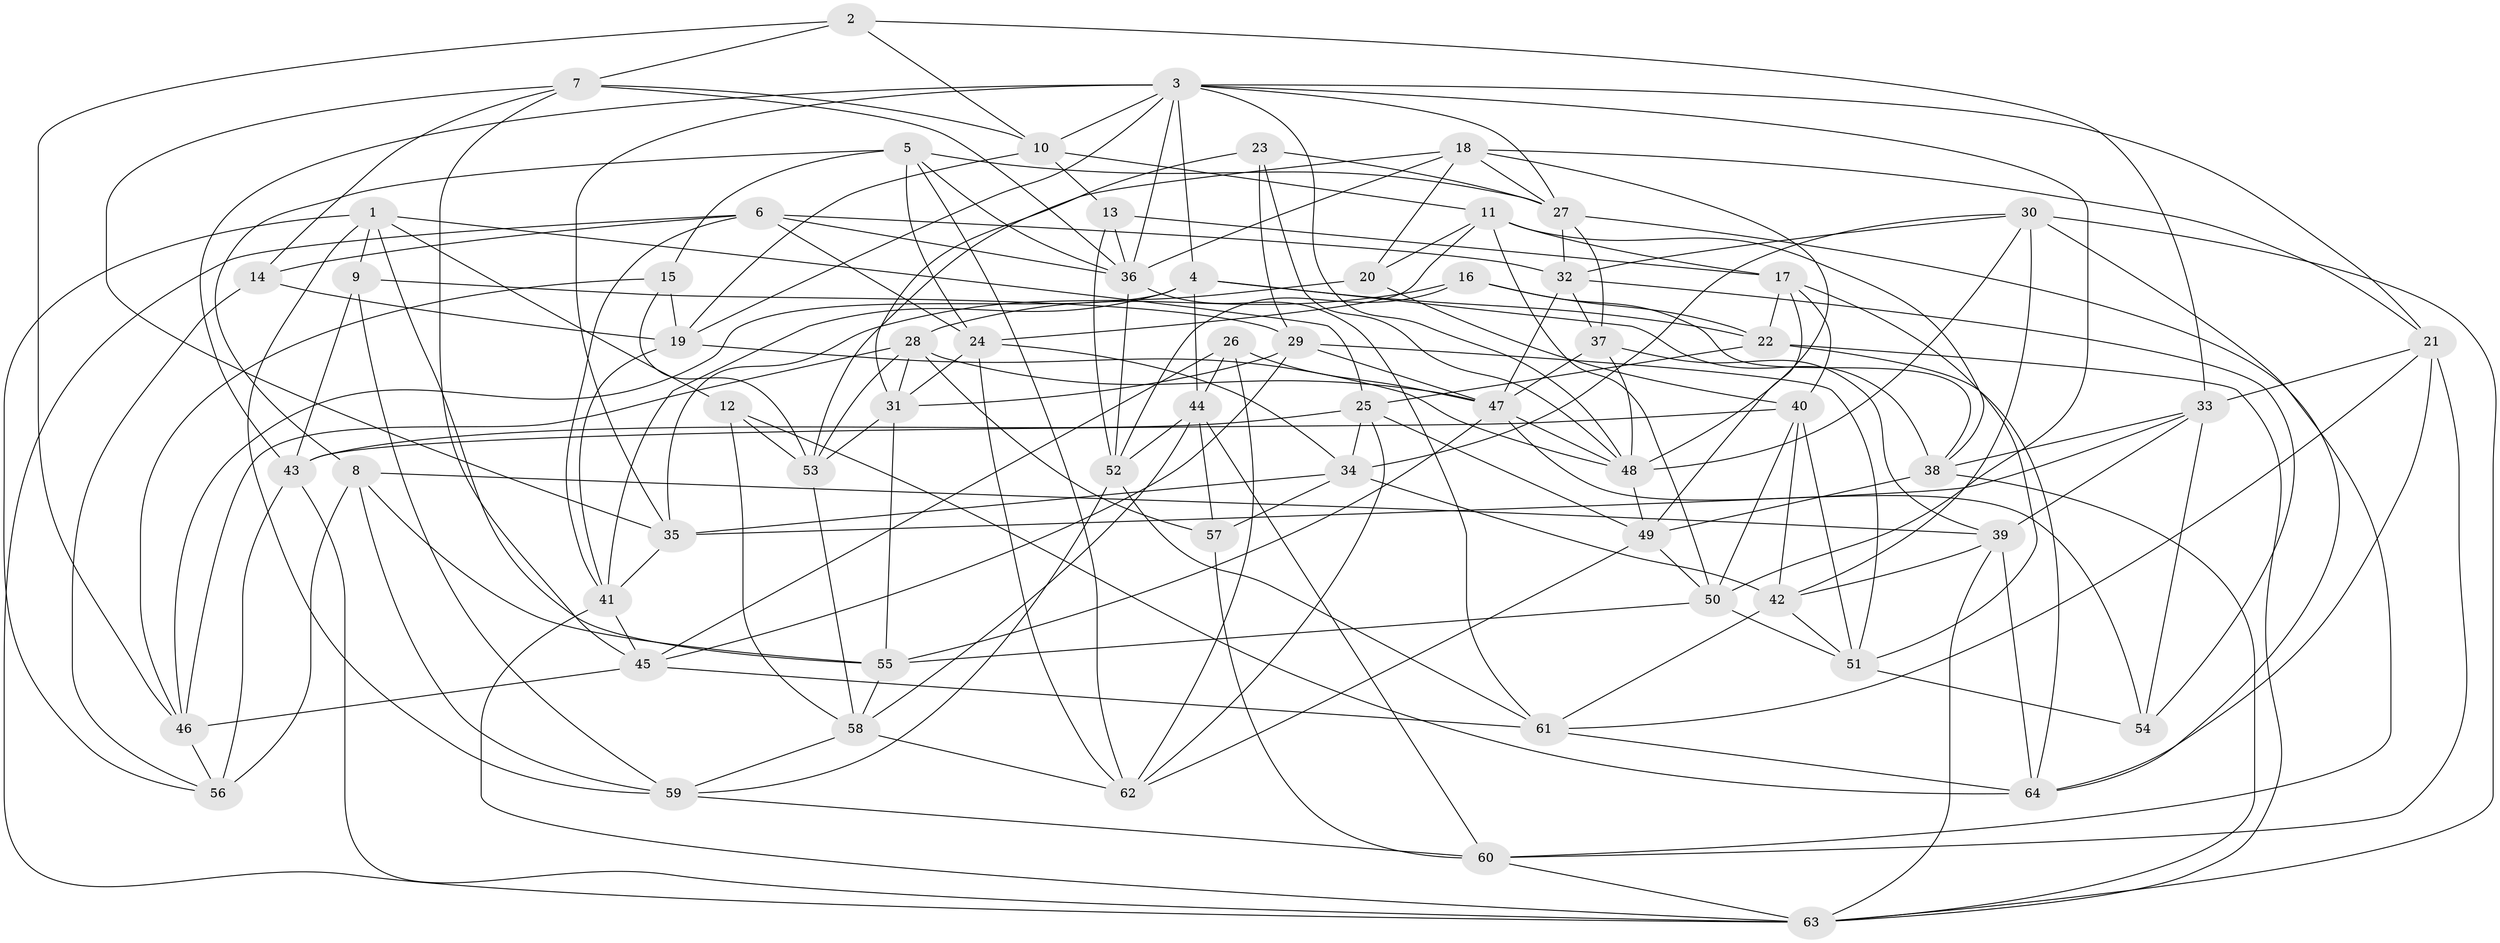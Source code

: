 // original degree distribution, {4: 1.0}
// Generated by graph-tools (version 1.1) at 2025/50/03/09/25 03:50:56]
// undirected, 64 vertices, 185 edges
graph export_dot {
graph [start="1"]
  node [color=gray90,style=filled];
  1;
  2;
  3;
  4;
  5;
  6;
  7;
  8;
  9;
  10;
  11;
  12;
  13;
  14;
  15;
  16;
  17;
  18;
  19;
  20;
  21;
  22;
  23;
  24;
  25;
  26;
  27;
  28;
  29;
  30;
  31;
  32;
  33;
  34;
  35;
  36;
  37;
  38;
  39;
  40;
  41;
  42;
  43;
  44;
  45;
  46;
  47;
  48;
  49;
  50;
  51;
  52;
  53;
  54;
  55;
  56;
  57;
  58;
  59;
  60;
  61;
  62;
  63;
  64;
  1 -- 9 [weight=1.0];
  1 -- 12 [weight=1.0];
  1 -- 25 [weight=1.0];
  1 -- 55 [weight=1.0];
  1 -- 56 [weight=1.0];
  1 -- 59 [weight=1.0];
  2 -- 7 [weight=1.0];
  2 -- 10 [weight=1.0];
  2 -- 33 [weight=1.0];
  2 -- 46 [weight=1.0];
  3 -- 4 [weight=1.0];
  3 -- 10 [weight=1.0];
  3 -- 19 [weight=1.0];
  3 -- 21 [weight=1.0];
  3 -- 27 [weight=1.0];
  3 -- 35 [weight=1.0];
  3 -- 36 [weight=1.0];
  3 -- 43 [weight=1.0];
  3 -- 48 [weight=1.0];
  3 -- 50 [weight=1.0];
  4 -- 22 [weight=1.0];
  4 -- 38 [weight=1.0];
  4 -- 41 [weight=1.0];
  4 -- 44 [weight=1.0];
  4 -- 46 [weight=1.0];
  5 -- 8 [weight=1.0];
  5 -- 15 [weight=1.0];
  5 -- 24 [weight=1.0];
  5 -- 27 [weight=1.0];
  5 -- 36 [weight=1.0];
  5 -- 62 [weight=1.0];
  6 -- 14 [weight=1.0];
  6 -- 24 [weight=1.0];
  6 -- 32 [weight=1.0];
  6 -- 36 [weight=1.0];
  6 -- 41 [weight=1.0];
  6 -- 63 [weight=1.0];
  7 -- 10 [weight=1.0];
  7 -- 14 [weight=1.0];
  7 -- 35 [weight=1.0];
  7 -- 36 [weight=1.0];
  7 -- 45 [weight=1.0];
  8 -- 39 [weight=1.0];
  8 -- 55 [weight=1.0];
  8 -- 56 [weight=2.0];
  8 -- 59 [weight=1.0];
  9 -- 29 [weight=1.0];
  9 -- 43 [weight=1.0];
  9 -- 59 [weight=1.0];
  10 -- 11 [weight=1.0];
  10 -- 13 [weight=1.0];
  10 -- 19 [weight=1.0];
  11 -- 17 [weight=1.0];
  11 -- 20 [weight=1.0];
  11 -- 24 [weight=1.0];
  11 -- 38 [weight=1.0];
  11 -- 50 [weight=1.0];
  12 -- 53 [weight=1.0];
  12 -- 58 [weight=1.0];
  12 -- 64 [weight=1.0];
  13 -- 17 [weight=1.0];
  13 -- 36 [weight=1.0];
  13 -- 52 [weight=1.0];
  14 -- 19 [weight=1.0];
  14 -- 56 [weight=1.0];
  15 -- 19 [weight=1.0];
  15 -- 46 [weight=1.0];
  15 -- 53 [weight=1.0];
  16 -- 22 [weight=1.0];
  16 -- 28 [weight=1.0];
  16 -- 38 [weight=1.0];
  16 -- 52 [weight=1.0];
  17 -- 22 [weight=1.0];
  17 -- 40 [weight=1.0];
  17 -- 49 [weight=1.0];
  17 -- 51 [weight=1.0];
  18 -- 20 [weight=1.0];
  18 -- 21 [weight=1.0];
  18 -- 27 [weight=1.0];
  18 -- 36 [weight=1.0];
  18 -- 48 [weight=1.0];
  18 -- 53 [weight=1.0];
  19 -- 41 [weight=1.0];
  19 -- 48 [weight=1.0];
  20 -- 35 [weight=1.0];
  20 -- 40 [weight=1.0];
  21 -- 33 [weight=1.0];
  21 -- 60 [weight=1.0];
  21 -- 61 [weight=1.0];
  21 -- 64 [weight=1.0];
  22 -- 25 [weight=1.0];
  22 -- 63 [weight=1.0];
  22 -- 64 [weight=1.0];
  23 -- 27 [weight=1.0];
  23 -- 29 [weight=1.0];
  23 -- 31 [weight=1.0];
  23 -- 48 [weight=1.0];
  24 -- 31 [weight=1.0];
  24 -- 34 [weight=1.0];
  24 -- 62 [weight=1.0];
  25 -- 34 [weight=1.0];
  25 -- 43 [weight=1.0];
  25 -- 49 [weight=1.0];
  25 -- 62 [weight=1.0];
  26 -- 44 [weight=1.0];
  26 -- 45 [weight=1.0];
  26 -- 47 [weight=1.0];
  26 -- 62 [weight=1.0];
  27 -- 32 [weight=1.0];
  27 -- 37 [weight=2.0];
  27 -- 64 [weight=1.0];
  28 -- 31 [weight=1.0];
  28 -- 46 [weight=1.0];
  28 -- 47 [weight=1.0];
  28 -- 53 [weight=1.0];
  28 -- 57 [weight=1.0];
  29 -- 31 [weight=1.0];
  29 -- 45 [weight=1.0];
  29 -- 47 [weight=1.0];
  29 -- 51 [weight=1.0];
  30 -- 32 [weight=1.0];
  30 -- 34 [weight=1.0];
  30 -- 42 [weight=1.0];
  30 -- 48 [weight=1.0];
  30 -- 60 [weight=1.0];
  30 -- 63 [weight=1.0];
  31 -- 53 [weight=1.0];
  31 -- 55 [weight=1.0];
  32 -- 37 [weight=1.0];
  32 -- 47 [weight=1.0];
  32 -- 54 [weight=1.0];
  33 -- 35 [weight=1.0];
  33 -- 38 [weight=1.0];
  33 -- 39 [weight=1.0];
  33 -- 54 [weight=1.0];
  34 -- 35 [weight=1.0];
  34 -- 42 [weight=1.0];
  34 -- 57 [weight=1.0];
  35 -- 41 [weight=1.0];
  36 -- 52 [weight=1.0];
  36 -- 61 [weight=1.0];
  37 -- 39 [weight=1.0];
  37 -- 47 [weight=1.0];
  37 -- 48 [weight=1.0];
  38 -- 49 [weight=1.0];
  38 -- 63 [weight=1.0];
  39 -- 42 [weight=1.0];
  39 -- 63 [weight=1.0];
  39 -- 64 [weight=1.0];
  40 -- 42 [weight=1.0];
  40 -- 43 [weight=1.0];
  40 -- 50 [weight=1.0];
  40 -- 51 [weight=1.0];
  41 -- 45 [weight=1.0];
  41 -- 63 [weight=1.0];
  42 -- 51 [weight=1.0];
  42 -- 61 [weight=1.0];
  43 -- 56 [weight=1.0];
  43 -- 63 [weight=1.0];
  44 -- 52 [weight=1.0];
  44 -- 57 [weight=1.0];
  44 -- 58 [weight=1.0];
  44 -- 60 [weight=1.0];
  45 -- 46 [weight=1.0];
  45 -- 61 [weight=1.0];
  46 -- 56 [weight=1.0];
  47 -- 48 [weight=1.0];
  47 -- 54 [weight=1.0];
  47 -- 55 [weight=1.0];
  48 -- 49 [weight=1.0];
  49 -- 50 [weight=1.0];
  49 -- 62 [weight=1.0];
  50 -- 51 [weight=1.0];
  50 -- 55 [weight=1.0];
  51 -- 54 [weight=1.0];
  52 -- 59 [weight=1.0];
  52 -- 61 [weight=1.0];
  53 -- 58 [weight=1.0];
  55 -- 58 [weight=1.0];
  57 -- 60 [weight=1.0];
  58 -- 59 [weight=1.0];
  58 -- 62 [weight=1.0];
  59 -- 60 [weight=1.0];
  60 -- 63 [weight=1.0];
  61 -- 64 [weight=1.0];
}
